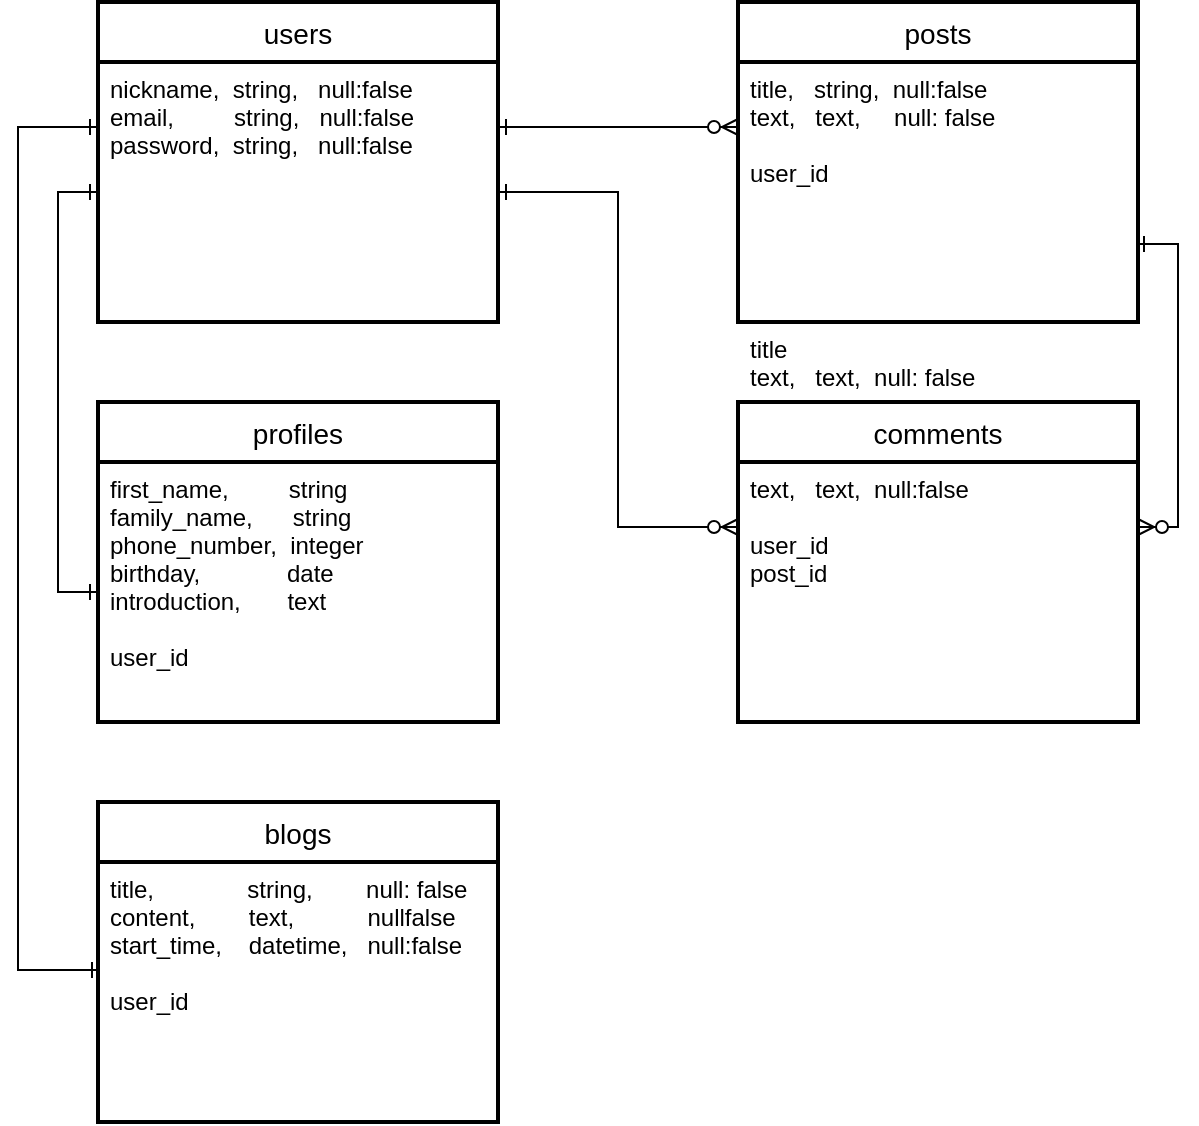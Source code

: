 <mxfile version="14.5.3" type="device"><diagram id="C5RBs43oDa-KdzZeNtuy" name="ページ1"><mxGraphModel dx="946" dy="646" grid="1" gridSize="10" guides="1" tooltips="1" connect="1" arrows="1" fold="1" page="1" pageScale="1" pageWidth="827" pageHeight="1169" math="0" shadow="0"><root><mxCell id="WIyWlLk6GJQsqaUBKTNV-0"/><mxCell id="WIyWlLk6GJQsqaUBKTNV-1" parent="WIyWlLk6GJQsqaUBKTNV-0"/><mxCell id="7WFBXjm_3pWyLEFEiWmK-1" value="users" style="swimlane;childLayout=stackLayout;horizontal=1;startSize=30;horizontalStack=0;rounded=0;fontSize=14;fontStyle=0;strokeWidth=2;resizeParent=0;resizeLast=1;shadow=0;dashed=0;align=center;" parent="WIyWlLk6GJQsqaUBKTNV-1" vertex="1"><mxGeometry x="80" y="160" width="200" height="160" as="geometry"/></mxCell><mxCell id="7WFBXjm_3pWyLEFEiWmK-2" value="nickname,  string,   null:false&#10;email,         string,   null:false&#10;password,  string,   null:false" style="align=left;strokeColor=none;fillColor=none;spacingLeft=4;fontSize=12;verticalAlign=top;resizable=0;rotatable=0;part=1;rounded=0;" parent="7WFBXjm_3pWyLEFEiWmK-1" vertex="1"><mxGeometry y="30" width="200" height="130" as="geometry"/></mxCell><mxCell id="7WFBXjm_3pWyLEFEiWmK-3" value="comments" style="swimlane;childLayout=stackLayout;horizontal=1;startSize=30;horizontalStack=0;rounded=0;fontSize=14;fontStyle=0;strokeWidth=2;resizeParent=0;resizeLast=1;shadow=0;dashed=0;align=center;" parent="WIyWlLk6GJQsqaUBKTNV-1" vertex="1"><mxGeometry x="400" y="360" width="200" height="160" as="geometry"/></mxCell><mxCell id="7WFBXjm_3pWyLEFEiWmK-4" value="text,   text,  null:false&#10; &#10;user_id&#10;post_id" style="align=left;strokeColor=none;fillColor=none;spacingLeft=4;fontSize=12;verticalAlign=top;resizable=0;rotatable=0;part=1;" parent="7WFBXjm_3pWyLEFEiWmK-3" vertex="1"><mxGeometry y="30" width="200" height="130" as="geometry"/></mxCell><mxCell id="7WFBXjm_3pWyLEFEiWmK-5" value="blogs" style="swimlane;childLayout=stackLayout;horizontal=1;startSize=30;horizontalStack=0;rounded=0;fontSize=14;fontStyle=0;strokeWidth=2;resizeParent=0;resizeLast=1;shadow=0;dashed=0;align=center;" parent="WIyWlLk6GJQsqaUBKTNV-1" vertex="1"><mxGeometry x="80" y="560" width="200" height="160" as="geometry"/></mxCell><mxCell id="7WFBXjm_3pWyLEFEiWmK-6" value="title,              string,        null: false&#10;content,        text,           nullfalse&#10;start_time,    datetime,   null:false&#10;&#10;user_id" style="align=left;strokeColor=none;fillColor=none;spacingLeft=4;fontSize=12;verticalAlign=top;resizable=0;rotatable=0;part=1;" parent="7WFBXjm_3pWyLEFEiWmK-5" vertex="1"><mxGeometry y="30" width="200" height="130" as="geometry"/></mxCell><mxCell id="7WFBXjm_3pWyLEFEiWmK-7" value="posts" style="swimlane;childLayout=stackLayout;horizontal=1;startSize=30;horizontalStack=0;rounded=0;fontSize=14;fontStyle=0;strokeWidth=2;resizeParent=0;resizeLast=1;shadow=0;dashed=0;align=center;" parent="WIyWlLk6GJQsqaUBKTNV-1" vertex="1"><mxGeometry x="400" y="160" width="200" height="160" as="geometry"/></mxCell><mxCell id="7WFBXjm_3pWyLEFEiWmK-8" value="title,   string,  null:false&#10;text,   text,     null: false&#10;&#10;user_id" style="align=left;strokeColor=none;fillColor=none;spacingLeft=4;fontSize=12;verticalAlign=top;resizable=0;rotatable=0;part=1;" parent="7WFBXjm_3pWyLEFEiWmK-7" vertex="1"><mxGeometry y="30" width="200" height="130" as="geometry"/></mxCell><mxCell id="FILrSl_PZOKBuO2OJwHe-0" value="title&#10;text,   text,  null: false&#10;" style="align=left;strokeColor=none;fillColor=none;spacingLeft=4;fontSize=12;verticalAlign=top;resizable=0;rotatable=0;part=1;" vertex="1" parent="7WFBXjm_3pWyLEFEiWmK-7"><mxGeometry y="160" width="200" as="geometry"/></mxCell><mxCell id="7WFBXjm_3pWyLEFEiWmK-14" value="profiles" style="swimlane;childLayout=stackLayout;horizontal=1;startSize=30;horizontalStack=0;rounded=0;fontSize=14;fontStyle=0;strokeWidth=2;resizeParent=0;resizeLast=1;shadow=0;dashed=0;align=center;" parent="WIyWlLk6GJQsqaUBKTNV-1" vertex="1"><mxGeometry x="80" y="360" width="200" height="160" as="geometry"/></mxCell><mxCell id="7WFBXjm_3pWyLEFEiWmK-15" value="first_name,         string&#10;family_name,      string&#10;phone_number,  integer&#10;birthday,             date&#10;introduction,       text&#10;&#10;user_id" style="align=left;strokeColor=none;fillColor=none;spacingLeft=4;fontSize=12;verticalAlign=top;resizable=0;rotatable=0;part=1;rounded=0;" parent="7WFBXjm_3pWyLEFEiWmK-14" vertex="1"><mxGeometry y="30" width="200" height="130" as="geometry"/></mxCell><mxCell id="7WFBXjm_3pWyLEFEiWmK-25" style="edgeStyle=orthogonalEdgeStyle;rounded=0;orthogonalLoop=1;jettySize=auto;html=1;exitX=1;exitY=0.25;exitDx=0;exitDy=0;entryX=0;entryY=0.25;entryDx=0;entryDy=0;startArrow=ERone;startFill=0;endArrow=ERzeroToMany;endFill=1;" parent="WIyWlLk6GJQsqaUBKTNV-1" source="7WFBXjm_3pWyLEFEiWmK-2" target="7WFBXjm_3pWyLEFEiWmK-8" edge="1"><mxGeometry relative="1" as="geometry"/></mxCell><mxCell id="7WFBXjm_3pWyLEFEiWmK-26" style="edgeStyle=orthogonalEdgeStyle;rounded=0;orthogonalLoop=1;jettySize=auto;html=1;exitX=1;exitY=0.5;exitDx=0;exitDy=0;entryX=0;entryY=0.25;entryDx=0;entryDy=0;startArrow=ERone;startFill=0;endArrow=ERzeroToMany;endFill=1;" parent="WIyWlLk6GJQsqaUBKTNV-1" source="7WFBXjm_3pWyLEFEiWmK-2" target="7WFBXjm_3pWyLEFEiWmK-4" edge="1"><mxGeometry relative="1" as="geometry"/></mxCell><mxCell id="7WFBXjm_3pWyLEFEiWmK-27" style="edgeStyle=orthogonalEdgeStyle;rounded=0;orthogonalLoop=1;jettySize=auto;html=1;exitX=0.995;exitY=0.7;exitDx=0;exitDy=0;entryX=1;entryY=0.25;entryDx=0;entryDy=0;startArrow=ERone;startFill=0;endArrow=ERzeroToMany;endFill=1;exitPerimeter=0;" parent="WIyWlLk6GJQsqaUBKTNV-1" source="7WFBXjm_3pWyLEFEiWmK-8" target="7WFBXjm_3pWyLEFEiWmK-4" edge="1"><mxGeometry relative="1" as="geometry"/></mxCell><mxCell id="7WFBXjm_3pWyLEFEiWmK-28" style="edgeStyle=orthogonalEdgeStyle;rounded=0;orthogonalLoop=1;jettySize=auto;html=1;exitX=0;exitY=0.5;exitDx=0;exitDy=0;entryX=0;entryY=0.5;entryDx=0;entryDy=0;startArrow=ERone;startFill=0;endArrow=ERone;endFill=0;" parent="WIyWlLk6GJQsqaUBKTNV-1" source="7WFBXjm_3pWyLEFEiWmK-2" target="7WFBXjm_3pWyLEFEiWmK-15" edge="1"><mxGeometry relative="1" as="geometry"/></mxCell><mxCell id="7WFBXjm_3pWyLEFEiWmK-30" style="edgeStyle=orthogonalEdgeStyle;rounded=0;orthogonalLoop=1;jettySize=auto;html=1;exitX=0;exitY=0.25;exitDx=0;exitDy=0;startArrow=ERone;startFill=0;endArrow=ERone;endFill=0;entryX=0.005;entryY=0.415;entryDx=0;entryDy=0;entryPerimeter=0;" parent="WIyWlLk6GJQsqaUBKTNV-1" source="7WFBXjm_3pWyLEFEiWmK-2" target="7WFBXjm_3pWyLEFEiWmK-6" edge="1"><mxGeometry relative="1" as="geometry"><mxPoint x="20" y="650" as="targetPoint"/><Array as="points"><mxPoint x="40" y="223"/><mxPoint x="40" y="644"/></Array></mxGeometry></mxCell></root></mxGraphModel></diagram></mxfile>